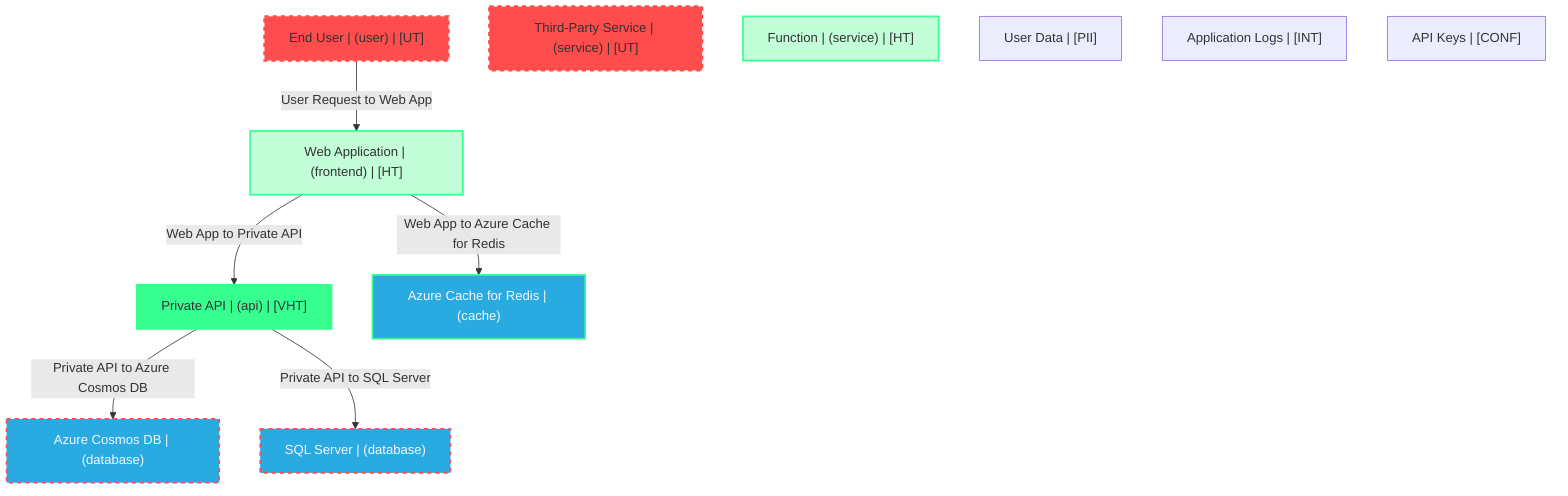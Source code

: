 graph TB
  node_01F8D4K8X1B2D5E4F8E1["End User | (user) | [UT]"]:::untrusted
  node_01F8D4K8X1B2D5E4F8E2["Third-Party Service | (service) | [UT]"]:::untrusted
  node_01F8D4K8X1B2D5E4F8P1["Web Application | (frontend) | [HT]"]:::highTrust
  node_01F8D4K8X1B2D5E4F8P2["Private API | (api) | [VHT]"]:::veryHighTrust
  node_01F8D4K8X1B2D5E4F8P3["Function | (service) | [HT]"]:::highTrust
  node_01F8D4K8X1B2D5E4F8D4["Azure Cosmos DB | (database)"]:::dataStore
  node_01F8D4K8X1B2D5E4F8D5["SQL Server | (database)"]:::dataStore
  node_01F8D4K8X1B2D5E4F8D6["Azure Cache for Redis | (cache)"]:::dataStore
  node_01F8D4K8X1B2D5E4F8D1["User Data | [PII]"]:::dataAsset,pii
  node_01F8D4K8X1B2D5E4F8D2["Application Logs | [INT]"]:::dataAsset,internal
  node_01F8D4K8X1B2D5E4F8D3["API Keys | [CONF]"]:::dataAsset,confidential

  node_01F8D4K8X1B2D5E4F8E1 -->|User Request to Web App| node_01F8D4K8X1B2D5E4F8P1:::encryptedFlow
  node_01F8D4K8X1B2D5E4F8P1 -->|Web App to Private API| node_01F8D4K8X1B2D5E4F8P2:::encryptedFlow
  node_01F8D4K8X1B2D5E4F8P2 -->|Private API to Azure Cosmos DB| node_01F8D4K8X1B2D5E4F8D4:::unencryptedFlow
  node_01F8D4K8X1B2D5E4F8P2 -->|Private API to SQL Server| node_01F8D4K8X1B2D5E4F8D5:::unencryptedFlow
  node_01F8D4K8X1B2D5E4F8P1 -->|Web App to Azure Cache for Redis| node_01F8D4K8X1B2D5E4F8D6:::encryptedFlow

  classDef externalEntity fill:#FF4C4C,stroke:#FF4C4C,stroke-width:2px,color:#F5F7FA
  classDef process fill:#36FF8F,stroke:#36FF8F,stroke-width:2px,color:#0B0D17
  classDef dataStore fill:#29ABE2,stroke:#29ABE2,stroke-width:2px,color:#F5F7FA
  classDef dataAsset fill:#A259FF,stroke:#c3a4ff,stroke-width:2px,color:#F5F7FA
  classDef untrusted fill:#FF4C4C,stroke:#FF4C4C,stroke-width:3px,stroke-dasharray:5 5
  classDef lowTrust fill:#f77c63,stroke:#f77c63,stroke-width:2px,stroke-dasharray:3 3
  classDef mediumTrust fill:#FFD300,stroke:#FFD300,stroke-width:2px
  classDef highTrust fill:#C2FFD8,stroke:#36FF8F,stroke-width:2px
  classDef veryHighTrust fill:#36FF8F,stroke:#36FF8F,stroke-width:3px
  classDef public fill:#C2FFD8,stroke:#36FF8F,stroke-width:1px
  classDef internal fill:#FFF2B3,stroke:#FFD300,stroke-width:1px
  classDef confidential fill:#FFB3B3,stroke:#FF4C4C,stroke-width:2px
  classDef restricted fill:#FF4C4C,stroke:#FF4C4C,stroke-width:3px
  classDef pii fill:#ffa1ad,stroke:#A259FF,stroke-width:2px
  classDef pci fill:#FF4C4C,stroke:#FF4C4C,stroke-width:3px
  classDef phi fill:#ffa1ad,stroke:#A259FF,stroke-width:3px
  classDef encryptedFlow stroke:#36FF8F,stroke-width:2px
  classDef unencryptedFlow stroke:#FF4C4C,stroke-width:2px,stroke-dasharray:5 5
  classDef authenticatedFlow stroke:#29ABE2,stroke-width:2px
  classDef trustBoundary fill:transparent,stroke:#2E3440,stroke-width:3px,stroke-dasharray:10 5
